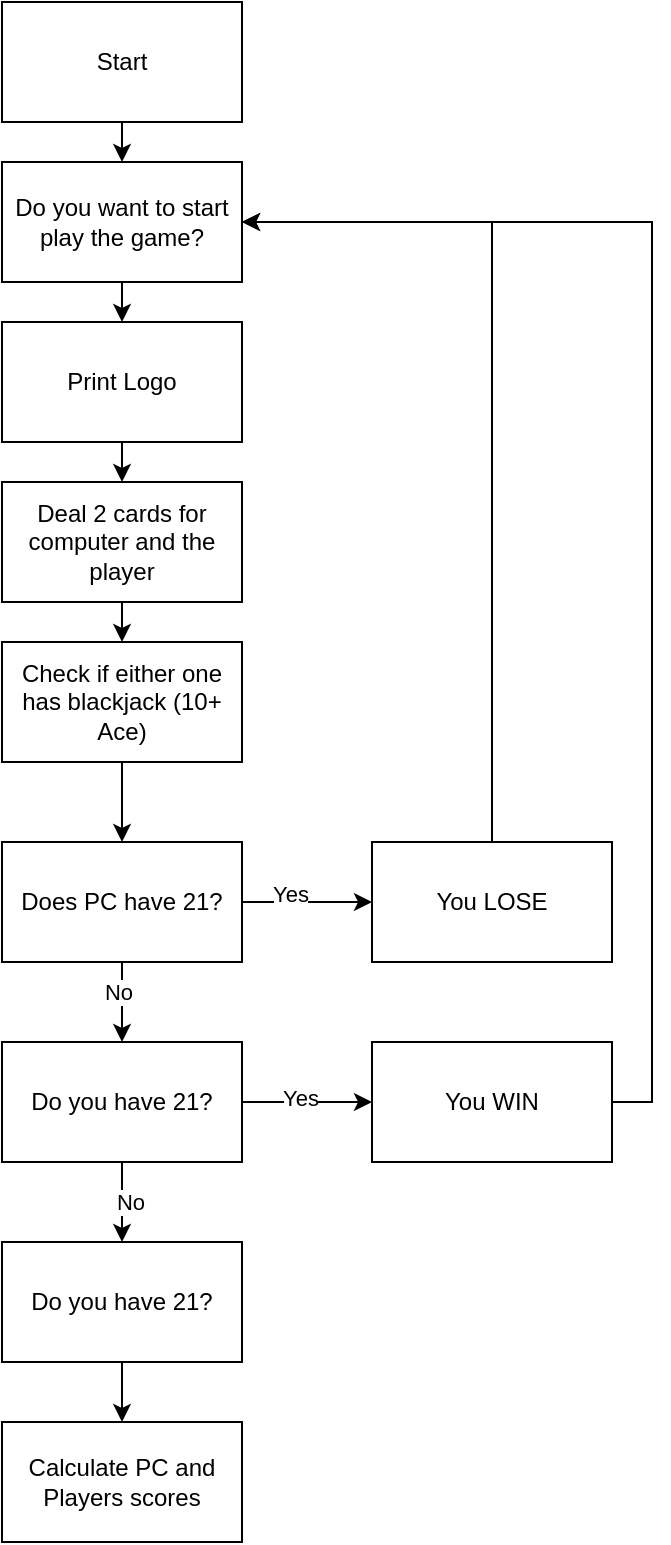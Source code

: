 <mxfile version="22.1.15" type="github">
  <diagram name="Page-1" id="nkTQfTPpTCj9gXF7PHaY">
    <mxGraphModel dx="594" dy="1586" grid="1" gridSize="10" guides="1" tooltips="1" connect="1" arrows="1" fold="1" page="1" pageScale="1" pageWidth="3300" pageHeight="4681" background="none" math="0" shadow="0">
      <root>
        <mxCell id="0" />
        <mxCell id="1" parent="0" />
        <mxCell id="7B-iIW1Hkji7n5Z48QN_-24" style="edgeStyle=orthogonalEdgeStyle;rounded=0;orthogonalLoop=1;jettySize=auto;html=1;exitX=0.5;exitY=1;exitDx=0;exitDy=0;entryX=0.5;entryY=0;entryDx=0;entryDy=0;" edge="1" parent="1" source="7B-iIW1Hkji7n5Z48QN_-1" target="7B-iIW1Hkji7n5Z48QN_-2">
          <mxGeometry relative="1" as="geometry" />
        </mxCell>
        <mxCell id="7B-iIW1Hkji7n5Z48QN_-1" value="Start" style="rounded=0;whiteSpace=wrap;html=1;" vertex="1" parent="1">
          <mxGeometry x="240" y="120" width="120" height="60" as="geometry" />
        </mxCell>
        <mxCell id="7B-iIW1Hkji7n5Z48QN_-25" style="edgeStyle=orthogonalEdgeStyle;rounded=0;orthogonalLoop=1;jettySize=auto;html=1;exitX=0.5;exitY=1;exitDx=0;exitDy=0;entryX=0.5;entryY=0;entryDx=0;entryDy=0;" edge="1" parent="1" source="7B-iIW1Hkji7n5Z48QN_-2" target="7B-iIW1Hkji7n5Z48QN_-4">
          <mxGeometry relative="1" as="geometry" />
        </mxCell>
        <mxCell id="7B-iIW1Hkji7n5Z48QN_-2" value="Do you want to start play the game?&lt;br&gt;" style="rounded=0;whiteSpace=wrap;html=1;" vertex="1" parent="1">
          <mxGeometry x="240" y="200" width="120" height="60" as="geometry" />
        </mxCell>
        <mxCell id="7B-iIW1Hkji7n5Z48QN_-27" style="edgeStyle=orthogonalEdgeStyle;rounded=0;orthogonalLoop=1;jettySize=auto;html=1;exitX=0.5;exitY=1;exitDx=0;exitDy=0;entryX=0.5;entryY=0;entryDx=0;entryDy=0;" edge="1" parent="1" source="7B-iIW1Hkji7n5Z48QN_-3" target="7B-iIW1Hkji7n5Z48QN_-5">
          <mxGeometry relative="1" as="geometry" />
        </mxCell>
        <mxCell id="7B-iIW1Hkji7n5Z48QN_-3" value="Deal 2 cards for computer and the player" style="rounded=0;whiteSpace=wrap;html=1;" vertex="1" parent="1">
          <mxGeometry x="240" y="360" width="120" height="60" as="geometry" />
        </mxCell>
        <mxCell id="7B-iIW1Hkji7n5Z48QN_-26" style="edgeStyle=orthogonalEdgeStyle;rounded=0;orthogonalLoop=1;jettySize=auto;html=1;exitX=0.5;exitY=1;exitDx=0;exitDy=0;entryX=0.5;entryY=0;entryDx=0;entryDy=0;" edge="1" parent="1" source="7B-iIW1Hkji7n5Z48QN_-4" target="7B-iIW1Hkji7n5Z48QN_-3">
          <mxGeometry relative="1" as="geometry" />
        </mxCell>
        <mxCell id="7B-iIW1Hkji7n5Z48QN_-4" value="Print Logo" style="rounded=0;whiteSpace=wrap;html=1;" vertex="1" parent="1">
          <mxGeometry x="240" y="280" width="120" height="60" as="geometry" />
        </mxCell>
        <mxCell id="7B-iIW1Hkji7n5Z48QN_-20" style="edgeStyle=orthogonalEdgeStyle;rounded=0;orthogonalLoop=1;jettySize=auto;html=1;exitX=0.5;exitY=1;exitDx=0;exitDy=0;entryX=0.5;entryY=0;entryDx=0;entryDy=0;" edge="1" parent="1" source="7B-iIW1Hkji7n5Z48QN_-5" target="7B-iIW1Hkji7n5Z48QN_-6">
          <mxGeometry relative="1" as="geometry" />
        </mxCell>
        <mxCell id="7B-iIW1Hkji7n5Z48QN_-5" value="Check if either one has blackjack (10+ Ace)" style="rounded=0;whiteSpace=wrap;html=1;" vertex="1" parent="1">
          <mxGeometry x="240" y="440" width="120" height="60" as="geometry" />
        </mxCell>
        <mxCell id="7B-iIW1Hkji7n5Z48QN_-21" style="edgeStyle=orthogonalEdgeStyle;rounded=0;orthogonalLoop=1;jettySize=auto;html=1;exitX=1;exitY=0.5;exitDx=0;exitDy=0;entryX=0;entryY=0.5;entryDx=0;entryDy=0;" edge="1" parent="1" source="7B-iIW1Hkji7n5Z48QN_-6" target="7B-iIW1Hkji7n5Z48QN_-19">
          <mxGeometry relative="1" as="geometry" />
        </mxCell>
        <mxCell id="7B-iIW1Hkji7n5Z48QN_-23" value="Yes" style="edgeLabel;html=1;align=center;verticalAlign=middle;resizable=0;points=[];" vertex="1" connectable="0" parent="7B-iIW1Hkji7n5Z48QN_-21">
          <mxGeometry x="-0.262" y="4" relative="1" as="geometry">
            <mxPoint as="offset" />
          </mxGeometry>
        </mxCell>
        <mxCell id="7B-iIW1Hkji7n5Z48QN_-29" style="edgeStyle=orthogonalEdgeStyle;rounded=0;orthogonalLoop=1;jettySize=auto;html=1;exitX=0.5;exitY=1;exitDx=0;exitDy=0;entryX=0.5;entryY=0;entryDx=0;entryDy=0;" edge="1" parent="1" source="7B-iIW1Hkji7n5Z48QN_-6" target="7B-iIW1Hkji7n5Z48QN_-28">
          <mxGeometry relative="1" as="geometry" />
        </mxCell>
        <mxCell id="7B-iIW1Hkji7n5Z48QN_-30" value="No" style="edgeLabel;html=1;align=center;verticalAlign=middle;resizable=0;points=[];" vertex="1" connectable="0" parent="7B-iIW1Hkji7n5Z48QN_-29">
          <mxGeometry x="-0.25" y="-2" relative="1" as="geometry">
            <mxPoint as="offset" />
          </mxGeometry>
        </mxCell>
        <mxCell id="7B-iIW1Hkji7n5Z48QN_-6" value="Does PC have 21?" style="rounded=0;whiteSpace=wrap;html=1;" vertex="1" parent="1">
          <mxGeometry x="240" y="540" width="120" height="60" as="geometry" />
        </mxCell>
        <mxCell id="7B-iIW1Hkji7n5Z48QN_-22" style="edgeStyle=orthogonalEdgeStyle;rounded=0;orthogonalLoop=1;jettySize=auto;html=1;exitX=0.5;exitY=0;exitDx=0;exitDy=0;entryX=1;entryY=0.5;entryDx=0;entryDy=0;" edge="1" parent="1" source="7B-iIW1Hkji7n5Z48QN_-19" target="7B-iIW1Hkji7n5Z48QN_-2">
          <mxGeometry relative="1" as="geometry" />
        </mxCell>
        <mxCell id="7B-iIW1Hkji7n5Z48QN_-19" value="You LOSE" style="rounded=0;whiteSpace=wrap;html=1;" vertex="1" parent="1">
          <mxGeometry x="425" y="540" width="120" height="60" as="geometry" />
        </mxCell>
        <mxCell id="7B-iIW1Hkji7n5Z48QN_-32" style="edgeStyle=orthogonalEdgeStyle;rounded=0;orthogonalLoop=1;jettySize=auto;html=1;exitX=1;exitY=0.5;exitDx=0;exitDy=0;entryX=0;entryY=0.5;entryDx=0;entryDy=0;" edge="1" parent="1" source="7B-iIW1Hkji7n5Z48QN_-28" target="7B-iIW1Hkji7n5Z48QN_-31">
          <mxGeometry relative="1" as="geometry" />
        </mxCell>
        <mxCell id="7B-iIW1Hkji7n5Z48QN_-33" value="Yes" style="edgeLabel;html=1;align=center;verticalAlign=middle;resizable=0;points=[];" vertex="1" connectable="0" parent="7B-iIW1Hkji7n5Z48QN_-32">
          <mxGeometry x="-0.108" y="2" relative="1" as="geometry">
            <mxPoint as="offset" />
          </mxGeometry>
        </mxCell>
        <mxCell id="7B-iIW1Hkji7n5Z48QN_-36" style="edgeStyle=orthogonalEdgeStyle;rounded=0;orthogonalLoop=1;jettySize=auto;html=1;exitX=0.5;exitY=1;exitDx=0;exitDy=0;entryX=0.5;entryY=0;entryDx=0;entryDy=0;" edge="1" parent="1" source="7B-iIW1Hkji7n5Z48QN_-28" target="7B-iIW1Hkji7n5Z48QN_-35">
          <mxGeometry relative="1" as="geometry" />
        </mxCell>
        <mxCell id="7B-iIW1Hkji7n5Z48QN_-37" value="No&lt;br&gt;" style="edgeLabel;html=1;align=center;verticalAlign=middle;resizable=0;points=[];" vertex="1" connectable="0" parent="7B-iIW1Hkji7n5Z48QN_-36">
          <mxGeometry y="4" relative="1" as="geometry">
            <mxPoint as="offset" />
          </mxGeometry>
        </mxCell>
        <mxCell id="7B-iIW1Hkji7n5Z48QN_-28" value="Do you have 21?" style="rounded=0;whiteSpace=wrap;html=1;" vertex="1" parent="1">
          <mxGeometry x="240" y="640" width="120" height="60" as="geometry" />
        </mxCell>
        <mxCell id="7B-iIW1Hkji7n5Z48QN_-34" style="edgeStyle=orthogonalEdgeStyle;rounded=0;orthogonalLoop=1;jettySize=auto;html=1;exitX=1;exitY=0.5;exitDx=0;exitDy=0;entryX=1;entryY=0.5;entryDx=0;entryDy=0;" edge="1" parent="1" source="7B-iIW1Hkji7n5Z48QN_-31" target="7B-iIW1Hkji7n5Z48QN_-2">
          <mxGeometry relative="1" as="geometry" />
        </mxCell>
        <mxCell id="7B-iIW1Hkji7n5Z48QN_-31" value="You WIN" style="rounded=0;whiteSpace=wrap;html=1;" vertex="1" parent="1">
          <mxGeometry x="425" y="640" width="120" height="60" as="geometry" />
        </mxCell>
        <mxCell id="7B-iIW1Hkji7n5Z48QN_-39" style="edgeStyle=orthogonalEdgeStyle;rounded=0;orthogonalLoop=1;jettySize=auto;html=1;exitX=0.5;exitY=1;exitDx=0;exitDy=0;entryX=0.5;entryY=0;entryDx=0;entryDy=0;" edge="1" parent="1" source="7B-iIW1Hkji7n5Z48QN_-35" target="7B-iIW1Hkji7n5Z48QN_-38">
          <mxGeometry relative="1" as="geometry" />
        </mxCell>
        <mxCell id="7B-iIW1Hkji7n5Z48QN_-35" value="Do you have 21?" style="rounded=0;whiteSpace=wrap;html=1;" vertex="1" parent="1">
          <mxGeometry x="240" y="740" width="120" height="60" as="geometry" />
        </mxCell>
        <mxCell id="7B-iIW1Hkji7n5Z48QN_-38" value="Calculate PC and Players scores" style="rounded=0;whiteSpace=wrap;html=1;" vertex="1" parent="1">
          <mxGeometry x="240" y="830" width="120" height="60" as="geometry" />
        </mxCell>
      </root>
    </mxGraphModel>
  </diagram>
</mxfile>
